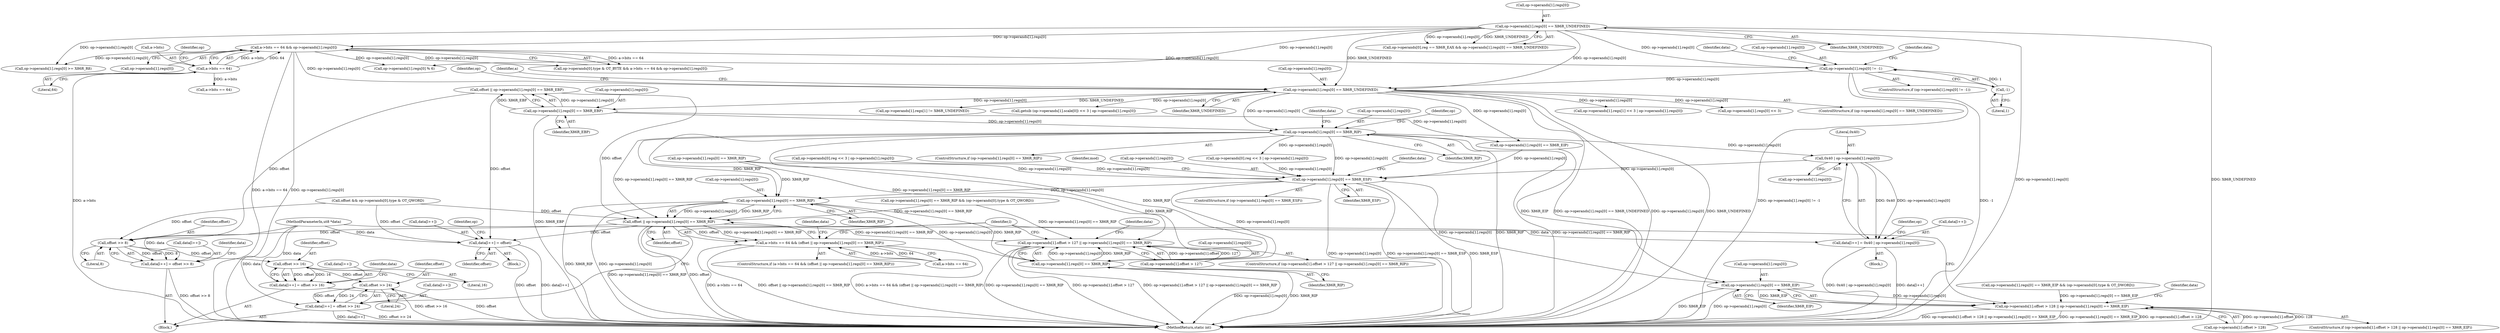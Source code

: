 digraph "0_radare2_f17bfd9f1da05f30f23a4dd05e9d2363e1406948@API" {
"1002950" [label="(Call,0x40 | op->operands[1].regs[0])"];
"1002886" [label="(Call,op->operands[1].regs[0] == X86R_RIP)"];
"1002541" [label="(Call,op->operands[1].regs[0] == X86R_UNDEFINED)"];
"1002172" [label="(Call,a->bits == 64 && op->operands[1].regs[0])"];
"1002173" [label="(Call,a->bits == 64)"];
"1002040" [label="(Call,op->operands[1].regs[0] == X86R_UNDEFINED)"];
"1002388" [label="(Call,op->operands[1].regs[0] != -1)"];
"1002398" [label="(Call,-1)"];
"1002837" [label="(Call,op->operands[1].regs[0] == X86R_EBP)"];
"1002945" [label="(Call,data[l++] = 0x40 | op->operands[1].regs[0])"];
"1003067" [label="(Call,op->operands[1].regs[0] == X86R_ESP)"];
"1003107" [label="(Call,op->operands[1].regs[0] == X86R_EIP)"];
"1003097" [label="(Call,op->operands[1].offset > 128 || op->operands[1].regs[0] == X86R_EIP)"];
"1003153" [label="(Call,op->operands[1].regs[0] == X86R_RIP)"];
"1003151" [label="(Call,offset || op->operands[1].regs[0] == X86R_RIP)"];
"1003145" [label="(Call,a->bits == 64 && (offset || op->operands[1].regs[0] == X86R_RIP))"];
"1003165" [label="(Call,data[l++] = offset)"];
"1003172" [label="(Call,op->operands[1].offset > 127 || op->operands[1].regs[0] == X86R_RIP)"];
"1003199" [label="(Call,offset >> 8)"];
"1003194" [label="(Call,data[l++] = offset >> 8)"];
"1003207" [label="(Call,offset >> 16)"];
"1003202" [label="(Call,data[l++] = offset >> 16)"];
"1003215" [label="(Call,offset >> 24)"];
"1003210" [label="(Call,data[l++] = offset >> 24)"];
"1003182" [label="(Call,op->operands[1].regs[0] == X86R_RIP)"];
"1003166" [label="(Call,data[l++])"];
"1002358" [label="(Call,a->bits == 64)"];
"1003193" [label="(Block,)"];
"1003204" [label="(Identifier,data)"];
"1002556" [label="(Identifier,a)"];
"1003171" [label="(ControlStructure,if (op->operands[1].offset > 127 || op->operands[1].regs[0] == X86R_RIP))"];
"1002388" [label="(Call,op->operands[1].regs[0] != -1)"];
"1003081" [label="(Identifier,data)"];
"1002551" [label="(Identifier,X86R_UNDEFINED)"];
"1003047" [label="(Call,op->operands[0].reg << 3 | op->operands[1].regs[0])"];
"1002924" [label="(Call,op->operands[0].reg << 3 | op->operands[1].regs[0])"];
"1003164" [label="(Block,)"];
"1003009" [label="(Call,op->operands[1].regs[0] == X86R_RIP)"];
"1002945" [label="(Call,data[l++] = 0x40 | op->operands[1].regs[0])"];
"1003203" [label="(Call,data[l++])"];
"1002173" [label="(Call,a->bits == 64)"];
"1003146" [label="(Call,a->bits == 64)"];
"1003210" [label="(Call,data[l++] = offset >> 24)"];
"1003170" [label="(Identifier,offset)"];
"1002811" [label="(Call,op->operands[1].regs[1] << 3 | op->operands[1].regs[0])"];
"1003183" [label="(Call,op->operands[1].regs[0])"];
"1003145" [label="(Call,a->bits == 64 && (offset || op->operands[1].regs[0] == X86R_RIP))"];
"1003151" [label="(Call,offset || op->operands[1].regs[0] == X86R_RIP)"];
"1002885" [label="(ControlStructure,if (op->operands[1].regs[0] == X86R_RIP))"];
"1003121" [label="(Identifier,data)"];
"1003096" [label="(ControlStructure,if (op->operands[1].offset > 128 || op->operands[1].regs[0] == X86R_EIP))"];
"1002873" [label="(Call,offset && op->operands[0].type & OT_QWORD)"];
"1002178" [label="(Call,op->operands[1].regs[0])"];
"1002978" [label="(Call,op->operands[1].regs[0] == X86R_EIP && (op->operands[0].type & OT_DWORD))"];
"1003117" [label="(Identifier,X86R_EIP)"];
"1003154" [label="(Call,op->operands[1].regs[0])"];
"1002699" [label="(Call,op->operands[1].regs[0] << 3)"];
"1003192" [label="(Identifier,X86R_RIP)"];
"1003201" [label="(Literal,8)"];
"1002174" [label="(Call,a->bits)"];
"1002177" [label="(Literal,64)"];
"1002911" [label="(Identifier,op)"];
"1003195" [label="(Call,data[l++])"];
"1003107" [label="(Call,op->operands[1].regs[0] == X86R_EIP)"];
"1002944" [label="(Block,)"];
"1003207" [label="(Call,offset >> 16)"];
"1002030" [label="(Call,op->operands[0].reg == X86R_EAX && op->operands[1].regs[0] == X86R_UNDEFINED)"];
"1002040" [label="(Call,op->operands[1].regs[0] == X86R_UNDEFINED)"];
"1002399" [label="(Literal,1)"];
"1002041" [label="(Call,op->operands[1].regs[0])"];
"1003219" [label="(Identifier,l)"];
"1002540" [label="(ControlStructure,if (op->operands[1].regs[0] == X86R_UNDEFINED))"];
"1002837" [label="(Call,op->operands[1].regs[0] == X86R_EBP)"];
"1002190" [label="(Call,op->operands[1].regs[0] >= X86R_R8)"];
"1003167" [label="(Identifier,data)"];
"1002290" [label="(Call,op->operands[1].regs[0] % 6)"];
"1003209" [label="(Literal,16)"];
"1003177" [label="(Identifier,op)"];
"1002541" [label="(Call,op->operands[1].regs[0] == X86R_UNDEFINED)"];
"1003194" [label="(Call,data[l++] = offset >> 8)"];
"1003208" [label="(Identifier,offset)"];
"1002900" [label="(Identifier,data)"];
"1003202" [label="(Call,data[l++] = offset >> 16)"];
"1003216" [label="(Identifier,offset)"];
"1003097" [label="(Call,op->operands[1].offset > 128 || op->operands[1].regs[0] == X86R_EIP)"];
"1002835" [label="(Call,offset || op->operands[1].regs[0] == X86R_EBP)"];
"1002172" [label="(Call,a->bits == 64 && op->operands[1].regs[0])"];
"1003077" [label="(Identifier,X86R_ESP)"];
"1002951" [label="(Literal,0x40)"];
"1002403" [label="(Identifier,data)"];
"1003200" [label="(Identifier,offset)"];
"1002966" [label="(Identifier,op)"];
"1003212" [label="(Identifier,data)"];
"1003152" [label="(Identifier,offset)"];
"1003165" [label="(Call,data[l++] = offset)"];
"1002838" [label="(Call,op->operands[1].regs[0])"];
"1003173" [label="(Call,op->operands[1].offset > 127)"];
"1002887" [label="(Call,op->operands[1].regs[0])"];
"1003199" [label="(Call,offset >> 8)"];
"1003215" [label="(Call,offset >> 24)"];
"1002387" [label="(ControlStructure,if (op->operands[1].regs[0] != -1))"];
"1003220" [label="(MethodReturn,static int)"];
"1002542" [label="(Call,op->operands[1].regs[0])"];
"1003182" [label="(Call,op->operands[1].regs[0] == X86R_RIP)"];
"1003108" [label="(Call,op->operands[1].regs[0])"];
"1002778" [label="(Call,op->operands[1].regs[1] != X86R_UNDEFINED)"];
"1003172" [label="(Call,op->operands[1].offset > 127 || op->operands[1].regs[0] == X86R_RIP)"];
"1003163" [label="(Identifier,X86R_RIP)"];
"1003217" [label="(Literal,24)"];
"1003087" [label="(Identifier,mod)"];
"1002389" [label="(Call,op->operands[1].regs[0])"];
"1003153" [label="(Call,op->operands[1].regs[0] == X86R_RIP)"];
"1002847" [label="(Identifier,X86R_EBP)"];
"1003067" [label="(Call,op->operands[1].regs[0] == X86R_ESP)"];
"1002398" [label="(Call,-1)"];
"1003098" [label="(Call,op->operands[1].offset > 128)"];
"1000104" [label="(MethodParameterIn,ut8 *data)"];
"1003211" [label="(Call,data[l++])"];
"1003066" [label="(ControlStructure,if (op->operands[1].regs[0] == X86R_ESP))"];
"1002718" [label="(Call,getsib (op->operands[1].scale[0]) << 3 | op->operands[1].regs[0])"];
"1002409" [label="(Identifier,data)"];
"1002950" [label="(Call,0x40 | op->operands[1].regs[0])"];
"1002050" [label="(Identifier,X86R_UNDEFINED)"];
"1002979" [label="(Call,op->operands[1].regs[0] == X86R_EIP)"];
"1002162" [label="(Call,op->operands[0].type & OT_BYTE && a->bits == 64 && op->operands[1].regs[0])"];
"1002638" [label="(Identifier,op)"];
"1003144" [label="(ControlStructure,if (a->bits == 64 && (offset || op->operands[1].regs[0] == X86R_RIP)))"];
"1003008" [label="(Call,op->operands[1].regs[0] == X86R_RIP && (op->operands[0].type & OT_QWORD))"];
"1003196" [label="(Identifier,data)"];
"1002886" [label="(Call,op->operands[1].regs[0] == X86R_RIP)"];
"1002896" [label="(Identifier,X86R_RIP)"];
"1002946" [label="(Call,data[l++])"];
"1002182" [label="(Identifier,op)"];
"1002952" [label="(Call,op->operands[1].regs[0])"];
"1003068" [label="(Call,op->operands[1].regs[0])"];
"1002950" -> "1002945"  [label="AST: "];
"1002950" -> "1002952"  [label="CFG: "];
"1002951" -> "1002950"  [label="AST: "];
"1002952" -> "1002950"  [label="AST: "];
"1002945" -> "1002950"  [label="CFG: "];
"1002950" -> "1002945"  [label="DDG: 0x40"];
"1002950" -> "1002945"  [label="DDG: op->operands[1].regs[0]"];
"1002886" -> "1002950"  [label="DDG: op->operands[1].regs[0]"];
"1002950" -> "1003067"  [label="DDG: op->operands[1].regs[0]"];
"1002886" -> "1002885"  [label="AST: "];
"1002886" -> "1002896"  [label="CFG: "];
"1002887" -> "1002886"  [label="AST: "];
"1002896" -> "1002886"  [label="AST: "];
"1002900" -> "1002886"  [label="CFG: "];
"1002911" -> "1002886"  [label="CFG: "];
"1002886" -> "1003220"  [label="DDG: X86R_RIP"];
"1002886" -> "1003220"  [label="DDG: op->operands[1].regs[0] == X86R_RIP"];
"1002541" -> "1002886"  [label="DDG: op->operands[1].regs[0]"];
"1002837" -> "1002886"  [label="DDG: op->operands[1].regs[0]"];
"1002886" -> "1002924"  [label="DDG: op->operands[1].regs[0]"];
"1002886" -> "1003067"  [label="DDG: op->operands[1].regs[0]"];
"1002886" -> "1003151"  [label="DDG: op->operands[1].regs[0] == X86R_RIP"];
"1002886" -> "1003153"  [label="DDG: X86R_RIP"];
"1002886" -> "1003172"  [label="DDG: op->operands[1].regs[0] == X86R_RIP"];
"1002886" -> "1003182"  [label="DDG: X86R_RIP"];
"1002541" -> "1002540"  [label="AST: "];
"1002541" -> "1002551"  [label="CFG: "];
"1002542" -> "1002541"  [label="AST: "];
"1002551" -> "1002541"  [label="AST: "];
"1002556" -> "1002541"  [label="CFG: "];
"1002638" -> "1002541"  [label="CFG: "];
"1002541" -> "1003220"  [label="DDG: op->operands[1].regs[0] == X86R_UNDEFINED"];
"1002541" -> "1003220"  [label="DDG: op->operands[1].regs[0]"];
"1002541" -> "1003220"  [label="DDG: X86R_UNDEFINED"];
"1002172" -> "1002541"  [label="DDG: op->operands[1].regs[0]"];
"1002040" -> "1002541"  [label="DDG: op->operands[1].regs[0]"];
"1002040" -> "1002541"  [label="DDG: X86R_UNDEFINED"];
"1002388" -> "1002541"  [label="DDG: op->operands[1].regs[0]"];
"1002541" -> "1002699"  [label="DDG: op->operands[1].regs[0]"];
"1002541" -> "1002718"  [label="DDG: op->operands[1].regs[0]"];
"1002541" -> "1002778"  [label="DDG: X86R_UNDEFINED"];
"1002541" -> "1002811"  [label="DDG: op->operands[1].regs[0]"];
"1002541" -> "1002837"  [label="DDG: op->operands[1].regs[0]"];
"1002541" -> "1002979"  [label="DDG: op->operands[1].regs[0]"];
"1002172" -> "1002162"  [label="AST: "];
"1002172" -> "1002173"  [label="CFG: "];
"1002172" -> "1002178"  [label="CFG: "];
"1002173" -> "1002172"  [label="AST: "];
"1002178" -> "1002172"  [label="AST: "];
"1002162" -> "1002172"  [label="CFG: "];
"1002172" -> "1003220"  [label="DDG: op->operands[1].regs[0]"];
"1002172" -> "1003220"  [label="DDG: a->bits == 64"];
"1002172" -> "1002162"  [label="DDG: a->bits == 64"];
"1002172" -> "1002162"  [label="DDG: op->operands[1].regs[0]"];
"1002173" -> "1002172"  [label="DDG: a->bits"];
"1002173" -> "1002172"  [label="DDG: 64"];
"1002040" -> "1002172"  [label="DDG: op->operands[1].regs[0]"];
"1002172" -> "1002190"  [label="DDG: op->operands[1].regs[0]"];
"1002172" -> "1002290"  [label="DDG: op->operands[1].regs[0]"];
"1002172" -> "1002388"  [label="DDG: op->operands[1].regs[0]"];
"1002173" -> "1002177"  [label="CFG: "];
"1002174" -> "1002173"  [label="AST: "];
"1002177" -> "1002173"  [label="AST: "];
"1002182" -> "1002173"  [label="CFG: "];
"1002173" -> "1003220"  [label="DDG: a->bits"];
"1002173" -> "1002358"  [label="DDG: a->bits"];
"1002040" -> "1002030"  [label="AST: "];
"1002040" -> "1002050"  [label="CFG: "];
"1002041" -> "1002040"  [label="AST: "];
"1002050" -> "1002040"  [label="AST: "];
"1002030" -> "1002040"  [label="CFG: "];
"1002040" -> "1003220"  [label="DDG: op->operands[1].regs[0]"];
"1002040" -> "1003220"  [label="DDG: X86R_UNDEFINED"];
"1002040" -> "1002030"  [label="DDG: op->operands[1].regs[0]"];
"1002040" -> "1002030"  [label="DDG: X86R_UNDEFINED"];
"1002040" -> "1002190"  [label="DDG: op->operands[1].regs[0]"];
"1002040" -> "1002290"  [label="DDG: op->operands[1].regs[0]"];
"1002040" -> "1002388"  [label="DDG: op->operands[1].regs[0]"];
"1002388" -> "1002387"  [label="AST: "];
"1002388" -> "1002398"  [label="CFG: "];
"1002389" -> "1002388"  [label="AST: "];
"1002398" -> "1002388"  [label="AST: "];
"1002403" -> "1002388"  [label="CFG: "];
"1002409" -> "1002388"  [label="CFG: "];
"1002388" -> "1003220"  [label="DDG: op->operands[1].regs[0] != -1"];
"1002388" -> "1003220"  [label="DDG: -1"];
"1002398" -> "1002388"  [label="DDG: 1"];
"1002398" -> "1002399"  [label="CFG: "];
"1002399" -> "1002398"  [label="AST: "];
"1002837" -> "1002835"  [label="AST: "];
"1002837" -> "1002847"  [label="CFG: "];
"1002838" -> "1002837"  [label="AST: "];
"1002847" -> "1002837"  [label="AST: "];
"1002835" -> "1002837"  [label="CFG: "];
"1002837" -> "1003220"  [label="DDG: X86R_EBP"];
"1002837" -> "1002835"  [label="DDG: op->operands[1].regs[0]"];
"1002837" -> "1002835"  [label="DDG: X86R_EBP"];
"1002837" -> "1002979"  [label="DDG: op->operands[1].regs[0]"];
"1002945" -> "1002944"  [label="AST: "];
"1002946" -> "1002945"  [label="AST: "];
"1002966" -> "1002945"  [label="CFG: "];
"1002945" -> "1003220"  [label="DDG: 0x40 | op->operands[1].regs[0]"];
"1002945" -> "1003220"  [label="DDG: data[l++]"];
"1000104" -> "1002945"  [label="DDG: data"];
"1003067" -> "1003066"  [label="AST: "];
"1003067" -> "1003077"  [label="CFG: "];
"1003068" -> "1003067"  [label="AST: "];
"1003077" -> "1003067"  [label="AST: "];
"1003081" -> "1003067"  [label="CFG: "];
"1003087" -> "1003067"  [label="CFG: "];
"1003067" -> "1003220"  [label="DDG: op->operands[1].regs[0]"];
"1003067" -> "1003220"  [label="DDG: op->operands[1].regs[0] == X86R_ESP"];
"1003067" -> "1003220"  [label="DDG: X86R_ESP"];
"1002979" -> "1003067"  [label="DDG: op->operands[1].regs[0]"];
"1002924" -> "1003067"  [label="DDG: op->operands[1].regs[0]"];
"1003009" -> "1003067"  [label="DDG: op->operands[1].regs[0]"];
"1003047" -> "1003067"  [label="DDG: op->operands[1].regs[0]"];
"1003067" -> "1003107"  [label="DDG: op->operands[1].regs[0]"];
"1003067" -> "1003153"  [label="DDG: op->operands[1].regs[0]"];
"1003067" -> "1003182"  [label="DDG: op->operands[1].regs[0]"];
"1003107" -> "1003097"  [label="AST: "];
"1003107" -> "1003117"  [label="CFG: "];
"1003108" -> "1003107"  [label="AST: "];
"1003117" -> "1003107"  [label="AST: "];
"1003097" -> "1003107"  [label="CFG: "];
"1003107" -> "1003220"  [label="DDG: X86R_EIP"];
"1003107" -> "1003220"  [label="DDG: op->operands[1].regs[0]"];
"1003107" -> "1003097"  [label="DDG: op->operands[1].regs[0]"];
"1003107" -> "1003097"  [label="DDG: X86R_EIP"];
"1002979" -> "1003107"  [label="DDG: X86R_EIP"];
"1003097" -> "1003096"  [label="AST: "];
"1003097" -> "1003098"  [label="CFG: "];
"1003098" -> "1003097"  [label="AST: "];
"1003121" -> "1003097"  [label="CFG: "];
"1003219" -> "1003097"  [label="CFG: "];
"1003097" -> "1003220"  [label="DDG: op->operands[1].regs[0] == X86R_EIP"];
"1003097" -> "1003220"  [label="DDG: op->operands[1].offset > 128"];
"1003097" -> "1003220"  [label="DDG: op->operands[1].offset > 128 || op->operands[1].regs[0] == X86R_EIP"];
"1003098" -> "1003097"  [label="DDG: op->operands[1].offset"];
"1003098" -> "1003097"  [label="DDG: 128"];
"1002978" -> "1003097"  [label="DDG: op->operands[1].regs[0] == X86R_EIP"];
"1003153" -> "1003151"  [label="AST: "];
"1003153" -> "1003163"  [label="CFG: "];
"1003154" -> "1003153"  [label="AST: "];
"1003163" -> "1003153"  [label="AST: "];
"1003151" -> "1003153"  [label="CFG: "];
"1003153" -> "1003220"  [label="DDG: X86R_RIP"];
"1003153" -> "1003220"  [label="DDG: op->operands[1].regs[0]"];
"1003153" -> "1003151"  [label="DDG: op->operands[1].regs[0]"];
"1003153" -> "1003151"  [label="DDG: X86R_RIP"];
"1003009" -> "1003153"  [label="DDG: X86R_RIP"];
"1003153" -> "1003182"  [label="DDG: op->operands[1].regs[0]"];
"1003153" -> "1003182"  [label="DDG: X86R_RIP"];
"1003151" -> "1003145"  [label="AST: "];
"1003151" -> "1003152"  [label="CFG: "];
"1003152" -> "1003151"  [label="AST: "];
"1003145" -> "1003151"  [label="CFG: "];
"1003151" -> "1003220"  [label="DDG: offset"];
"1003151" -> "1003220"  [label="DDG: op->operands[1].regs[0] == X86R_RIP"];
"1003151" -> "1003145"  [label="DDG: offset"];
"1003151" -> "1003145"  [label="DDG: op->operands[1].regs[0] == X86R_RIP"];
"1002873" -> "1003151"  [label="DDG: offset"];
"1002835" -> "1003151"  [label="DDG: offset"];
"1003008" -> "1003151"  [label="DDG: op->operands[1].regs[0] == X86R_RIP"];
"1003151" -> "1003165"  [label="DDG: offset"];
"1003151" -> "1003172"  [label="DDG: op->operands[1].regs[0] == X86R_RIP"];
"1003151" -> "1003199"  [label="DDG: offset"];
"1003145" -> "1003144"  [label="AST: "];
"1003145" -> "1003146"  [label="CFG: "];
"1003146" -> "1003145"  [label="AST: "];
"1003167" -> "1003145"  [label="CFG: "];
"1003219" -> "1003145"  [label="CFG: "];
"1003145" -> "1003220"  [label="DDG: a->bits == 64 && (offset || op->operands[1].regs[0] == X86R_RIP)"];
"1003145" -> "1003220"  [label="DDG: a->bits == 64"];
"1003145" -> "1003220"  [label="DDG: offset || op->operands[1].regs[0] == X86R_RIP"];
"1003146" -> "1003145"  [label="DDG: a->bits"];
"1003146" -> "1003145"  [label="DDG: 64"];
"1003165" -> "1003164"  [label="AST: "];
"1003165" -> "1003170"  [label="CFG: "];
"1003166" -> "1003165"  [label="AST: "];
"1003170" -> "1003165"  [label="AST: "];
"1003177" -> "1003165"  [label="CFG: "];
"1003165" -> "1003220"  [label="DDG: offset"];
"1003165" -> "1003220"  [label="DDG: data[l++]"];
"1002873" -> "1003165"  [label="DDG: offset"];
"1002835" -> "1003165"  [label="DDG: offset"];
"1000104" -> "1003165"  [label="DDG: data"];
"1003172" -> "1003171"  [label="AST: "];
"1003172" -> "1003173"  [label="CFG: "];
"1003172" -> "1003182"  [label="CFG: "];
"1003173" -> "1003172"  [label="AST: "];
"1003182" -> "1003172"  [label="AST: "];
"1003196" -> "1003172"  [label="CFG: "];
"1003219" -> "1003172"  [label="CFG: "];
"1003172" -> "1003220"  [label="DDG: op->operands[1].offset > 127 || op->operands[1].regs[0] == X86R_RIP"];
"1003172" -> "1003220"  [label="DDG: op->operands[1].offset > 127"];
"1003172" -> "1003220"  [label="DDG: op->operands[1].regs[0] == X86R_RIP"];
"1003173" -> "1003172"  [label="DDG: op->operands[1].offset"];
"1003173" -> "1003172"  [label="DDG: 127"];
"1003008" -> "1003172"  [label="DDG: op->operands[1].regs[0] == X86R_RIP"];
"1003182" -> "1003172"  [label="DDG: op->operands[1].regs[0]"];
"1003182" -> "1003172"  [label="DDG: X86R_RIP"];
"1003199" -> "1003194"  [label="AST: "];
"1003199" -> "1003201"  [label="CFG: "];
"1003200" -> "1003199"  [label="AST: "];
"1003201" -> "1003199"  [label="AST: "];
"1003194" -> "1003199"  [label="CFG: "];
"1003199" -> "1003194"  [label="DDG: offset"];
"1003199" -> "1003194"  [label="DDG: 8"];
"1002873" -> "1003199"  [label="DDG: offset"];
"1002835" -> "1003199"  [label="DDG: offset"];
"1003199" -> "1003207"  [label="DDG: offset"];
"1003194" -> "1003193"  [label="AST: "];
"1003195" -> "1003194"  [label="AST: "];
"1003204" -> "1003194"  [label="CFG: "];
"1003194" -> "1003220"  [label="DDG: offset >> 8"];
"1000104" -> "1003194"  [label="DDG: data"];
"1003207" -> "1003202"  [label="AST: "];
"1003207" -> "1003209"  [label="CFG: "];
"1003208" -> "1003207"  [label="AST: "];
"1003209" -> "1003207"  [label="AST: "];
"1003202" -> "1003207"  [label="CFG: "];
"1003207" -> "1003202"  [label="DDG: offset"];
"1003207" -> "1003202"  [label="DDG: 16"];
"1003207" -> "1003215"  [label="DDG: offset"];
"1003202" -> "1003193"  [label="AST: "];
"1003203" -> "1003202"  [label="AST: "];
"1003212" -> "1003202"  [label="CFG: "];
"1003202" -> "1003220"  [label="DDG: offset >> 16"];
"1000104" -> "1003202"  [label="DDG: data"];
"1003215" -> "1003210"  [label="AST: "];
"1003215" -> "1003217"  [label="CFG: "];
"1003216" -> "1003215"  [label="AST: "];
"1003217" -> "1003215"  [label="AST: "];
"1003210" -> "1003215"  [label="CFG: "];
"1003215" -> "1003220"  [label="DDG: offset"];
"1003215" -> "1003210"  [label="DDG: offset"];
"1003215" -> "1003210"  [label="DDG: 24"];
"1003210" -> "1003193"  [label="AST: "];
"1003211" -> "1003210"  [label="AST: "];
"1003219" -> "1003210"  [label="CFG: "];
"1003210" -> "1003220"  [label="DDG: offset >> 24"];
"1003210" -> "1003220"  [label="DDG: data[l++]"];
"1000104" -> "1003210"  [label="DDG: data"];
"1003182" -> "1003192"  [label="CFG: "];
"1003183" -> "1003182"  [label="AST: "];
"1003192" -> "1003182"  [label="AST: "];
"1003182" -> "1003220"  [label="DDG: X86R_RIP"];
"1003182" -> "1003220"  [label="DDG: op->operands[1].regs[0]"];
"1003009" -> "1003182"  [label="DDG: X86R_RIP"];
}
